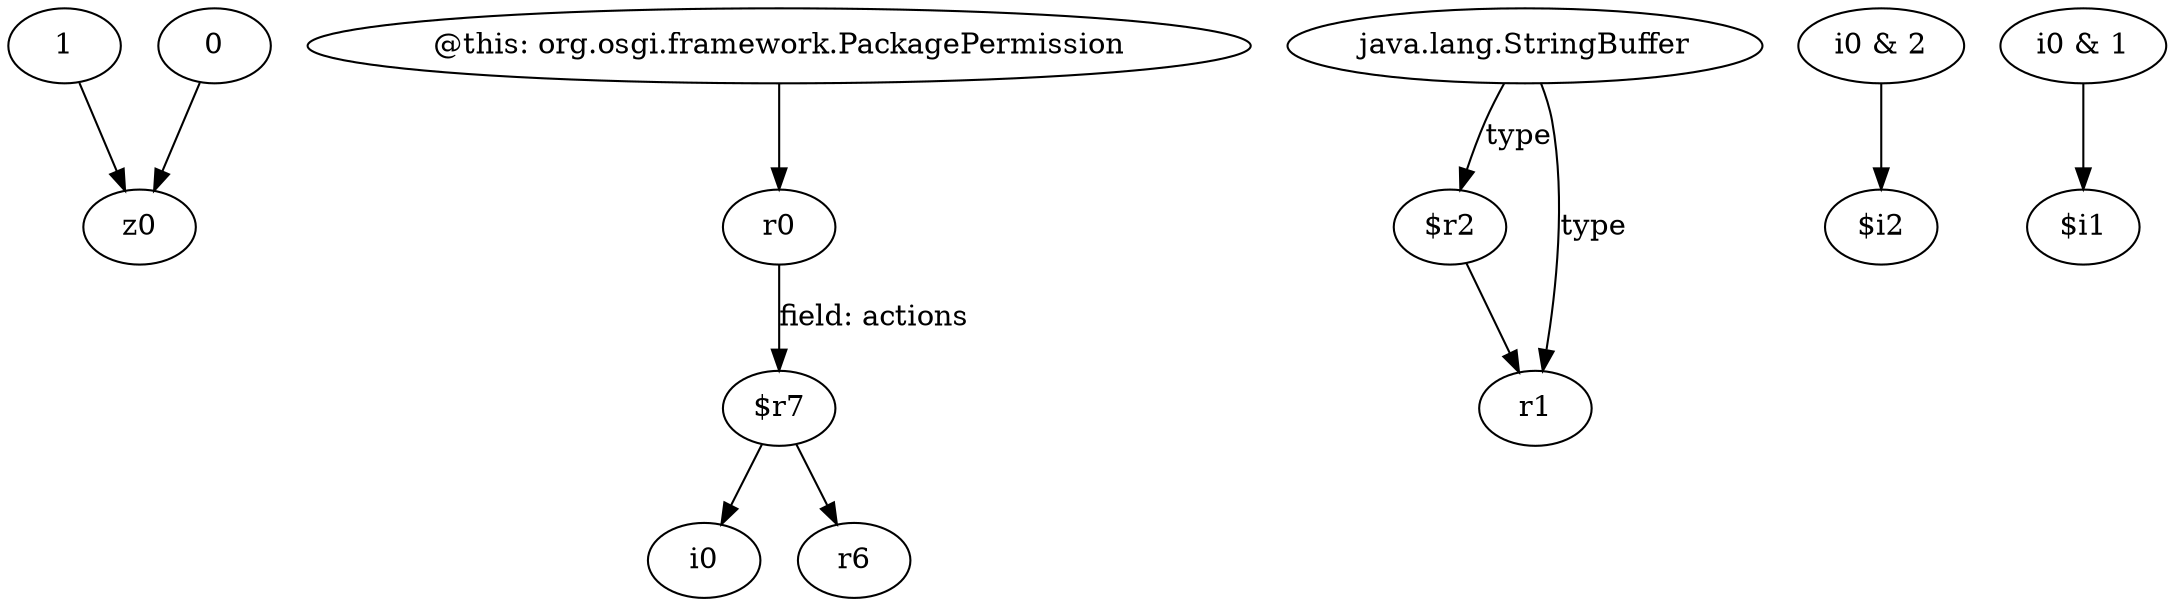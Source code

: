 digraph g {
0[label="1"]
1[label="z0"]
0->1[label=""]
2[label="$r7"]
3[label="i0"]
2->3[label=""]
4[label="0"]
4->1[label=""]
5[label="r6"]
2->5[label=""]
6[label="@this: org.osgi.framework.PackagePermission"]
7[label="r0"]
6->7[label=""]
8[label="java.lang.StringBuffer"]
9[label="$r2"]
8->9[label="type"]
10[label="i0 & 2"]
11[label="$i2"]
10->11[label=""]
12[label="r1"]
8->12[label="type"]
9->12[label=""]
13[label="i0 & 1"]
14[label="$i1"]
13->14[label=""]
7->2[label="field: actions"]
}